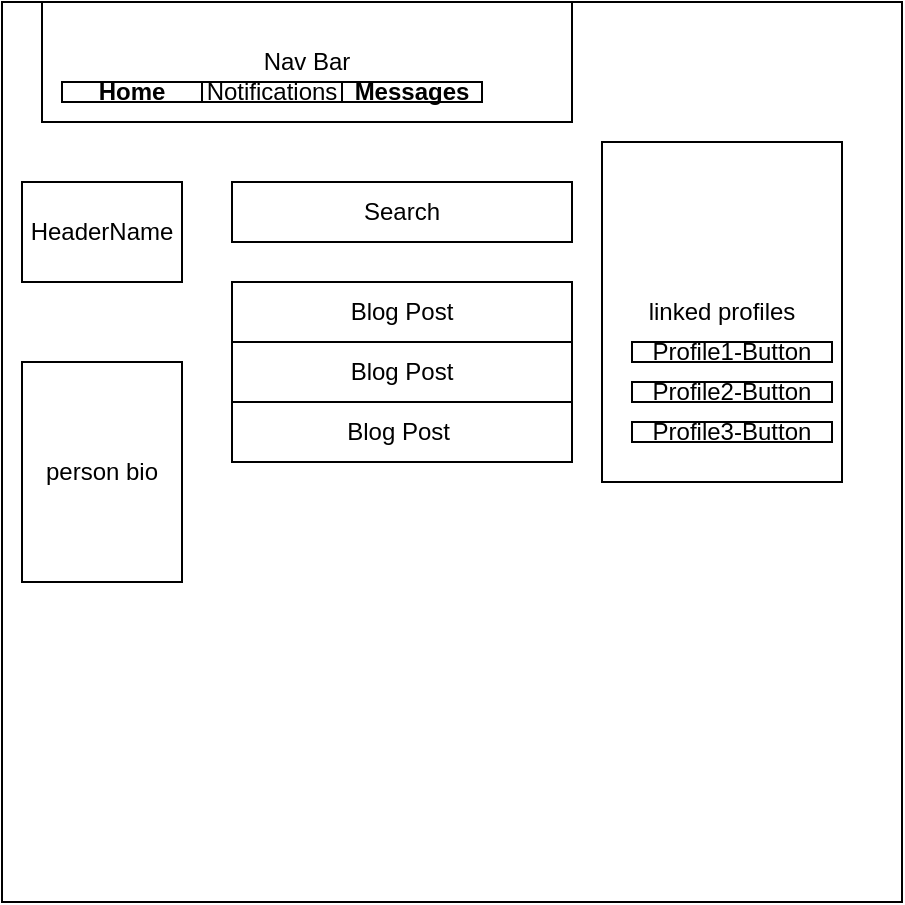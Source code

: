 <mxfile version="21.1.8" type="github">
  <diagram id="R2lEEEUBdFMjLlhIrx00" name="Page-1">
    <mxGraphModel dx="878" dy="471" grid="1" gridSize="10" guides="1" tooltips="1" connect="1" arrows="1" fold="1" page="1" pageScale="1" pageWidth="850" pageHeight="1100" math="0" shadow="0" extFonts="Permanent Marker^https://fonts.googleapis.com/css?family=Permanent+Marker">
      <root>
        <mxCell id="0" />
        <mxCell id="1" parent="0" />
        <mxCell id="Iod3M96PC-GqQpUXxMjK-1" value="" style="whiteSpace=wrap;html=1;aspect=fixed;" vertex="1" parent="1">
          <mxGeometry x="60" y="20" width="450" height="450" as="geometry" />
        </mxCell>
        <mxCell id="Iod3M96PC-GqQpUXxMjK-3" value="Nav Bar" style="rounded=0;whiteSpace=wrap;html=1;" vertex="1" parent="1">
          <mxGeometry x="80" y="20" width="265" height="60" as="geometry" />
        </mxCell>
        <mxCell id="Iod3M96PC-GqQpUXxMjK-4" value="Search" style="rounded=0;whiteSpace=wrap;html=1;" vertex="1" parent="1">
          <mxGeometry x="175" y="110" width="170" height="30" as="geometry" />
        </mxCell>
        <mxCell id="Iod3M96PC-GqQpUXxMjK-5" value="HeaderName" style="rounded=0;whiteSpace=wrap;html=1;" vertex="1" parent="1">
          <mxGeometry x="70" y="110" width="80" height="50" as="geometry" />
        </mxCell>
        <mxCell id="Iod3M96PC-GqQpUXxMjK-6" value="Blog Post&amp;nbsp;" style="rounded=0;whiteSpace=wrap;html=1;" vertex="1" parent="1">
          <mxGeometry x="175" y="220" width="170" height="30" as="geometry" />
        </mxCell>
        <mxCell id="Iod3M96PC-GqQpUXxMjK-8" value="Blog Post" style="rounded=0;whiteSpace=wrap;html=1;" vertex="1" parent="1">
          <mxGeometry x="175" y="160" width="170" height="30" as="geometry" />
        </mxCell>
        <mxCell id="Iod3M96PC-GqQpUXxMjK-9" value="Blog Post" style="rounded=0;whiteSpace=wrap;html=1;" vertex="1" parent="1">
          <mxGeometry x="175" y="190" width="170" height="30" as="geometry" />
        </mxCell>
        <mxCell id="Iod3M96PC-GqQpUXxMjK-11" value="person bio" style="rounded=0;whiteSpace=wrap;html=1;" vertex="1" parent="1">
          <mxGeometry x="70" y="200" width="80" height="110" as="geometry" />
        </mxCell>
        <mxCell id="Iod3M96PC-GqQpUXxMjK-12" value="linked profiles" style="rounded=0;whiteSpace=wrap;html=1;" vertex="1" parent="1">
          <mxGeometry x="360" y="90" width="120" height="170" as="geometry" />
        </mxCell>
        <mxCell id="Iod3M96PC-GqQpUXxMjK-13" value="Home" style="rounded=0;whiteSpace=wrap;html=1;fontStyle=1" vertex="1" parent="1">
          <mxGeometry x="90" y="60" width="70" height="10" as="geometry" />
        </mxCell>
        <mxCell id="Iod3M96PC-GqQpUXxMjK-15" value="Notifications" style="rounded=0;whiteSpace=wrap;html=1;" vertex="1" parent="1">
          <mxGeometry x="160" y="60" width="70" height="10" as="geometry" />
        </mxCell>
        <mxCell id="Iod3M96PC-GqQpUXxMjK-16" value="Messages" style="rounded=0;whiteSpace=wrap;html=1;fontStyle=1" vertex="1" parent="1">
          <mxGeometry x="230" y="60" width="70" height="10" as="geometry" />
        </mxCell>
        <mxCell id="Iod3M96PC-GqQpUXxMjK-18" value="Profile1-Button" style="rounded=0;whiteSpace=wrap;html=1;" vertex="1" parent="1">
          <mxGeometry x="375" y="190" width="100" height="10" as="geometry" />
        </mxCell>
        <mxCell id="Iod3M96PC-GqQpUXxMjK-19" value="Profile3-Button" style="rounded=0;whiteSpace=wrap;html=1;" vertex="1" parent="1">
          <mxGeometry x="375" y="230" width="100" height="10" as="geometry" />
        </mxCell>
        <mxCell id="Iod3M96PC-GqQpUXxMjK-20" value="Profile2-Button" style="rounded=0;whiteSpace=wrap;html=1;" vertex="1" parent="1">
          <mxGeometry x="375" y="210" width="100" height="10" as="geometry" />
        </mxCell>
      </root>
    </mxGraphModel>
  </diagram>
</mxfile>
